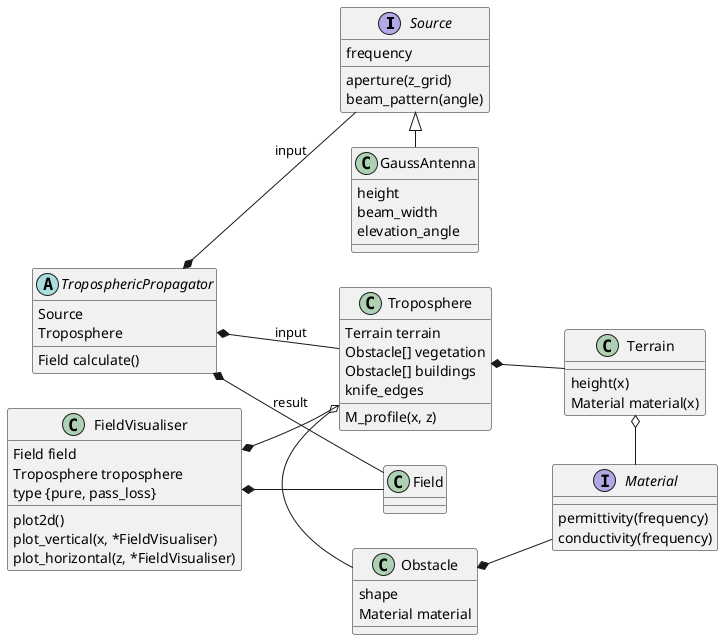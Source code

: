 @startuml
left to right direction

Source <|- GaussAntenna

interface Material {
permittivity(frequency)
conductivity(frequency)
}

interface Source {
frequency
aperture(z_grid)
beam_pattern(angle)
}

class GaussAntenna {
height
beam_width
elevation_angle
}

class Troposphere {
M_profile(x, z)
Terrain terrain
Obstacle[] vegetation
Obstacle[] buildings
knife_edges
}

Troposphere *-- Terrain
Troposphere o- Obstacle

class Terrain {
height(x)
Material material(x)
}

class Obstacle {
shape
Material material
}

Obstacle *-- Material
Terrain o- Material

class Field {

}

class FieldVisualiser {
Field field
Troposphere troposphere
type {pure, pass_loss}
plot2d()
plot_vertical(x, *FieldVisualiser)
plot_horizontal(z, *FieldVisualiser)
}

abstract class TroposphericPropagator {
Source
Troposphere
Field calculate()
}

TroposphericPropagator *-- Source : input
TroposphericPropagator *-- Troposphere : input
TroposphericPropagator *-- Field : result

FieldVisualiser *-- Field
FieldVisualiser *-- Troposphere


@enduml